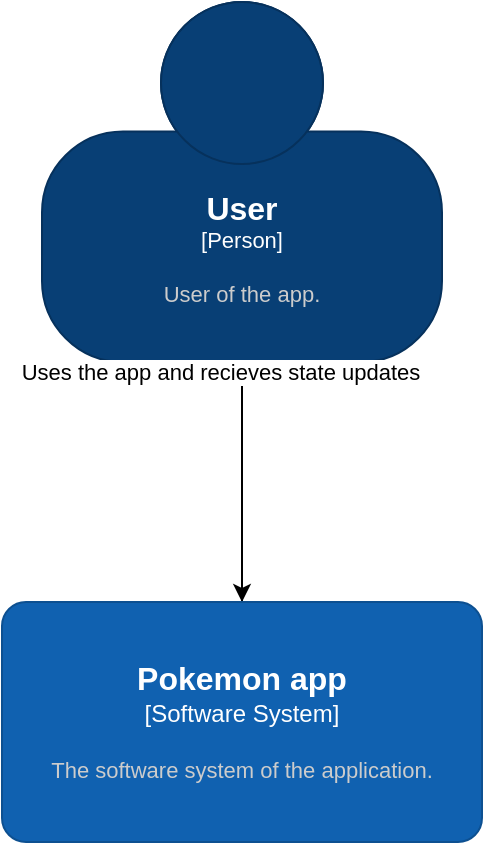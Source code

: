 <mxfile version="21.2.1" type="device" pages="4">
  <diagram name="C1" id="8MVOq1HmXoYHHQNI9PbS">
    <mxGraphModel dx="1114" dy="1764" grid="1" gridSize="10" guides="1" tooltips="1" connect="1" arrows="1" fold="1" page="1" pageScale="1" pageWidth="850" pageHeight="1100" math="0" shadow="0">
      <root>
        <mxCell id="0" />
        <mxCell id="1" parent="0" />
        <mxCell id="zSsqtlIcZaBQLs2NY65V-3" style="edgeStyle=orthogonalEdgeStyle;rounded=0;orthogonalLoop=1;jettySize=auto;html=1;exitX=0.5;exitY=1;exitDx=0;exitDy=0;exitPerimeter=0;entryX=0.5;entryY=0;entryDx=0;entryDy=0;entryPerimeter=0;" parent="1" source="zSsqtlIcZaBQLs2NY65V-4" target="zSsqtlIcZaBQLs2NY65V-8" edge="1">
          <mxGeometry relative="1" as="geometry" />
        </mxCell>
        <object placeholders="1" c4Name="User" c4Type="Person" c4Description="User of the app." label="&lt;font style=&quot;font-size: 16px&quot;&gt;&lt;b&gt;%c4Name%&lt;/b&gt;&lt;/font&gt;&lt;div&gt;[%c4Type%]&lt;/div&gt;&lt;br&gt;&lt;div&gt;&lt;font style=&quot;font-size: 11px&quot;&gt;&lt;font color=&quot;#cccccc&quot;&gt;%c4Description%&lt;/font&gt;&lt;/div&gt;" id="zSsqtlIcZaBQLs2NY65V-4">
          <mxCell style="html=1;fontSize=11;dashed=0;whiteSpace=wrap;fillColor=#083F75;strokeColor=#06315C;fontColor=#ffffff;shape=mxgraph.c4.person2;align=center;metaEdit=1;points=[[0.5,0,0],[1,0.5,0],[1,0.75,0],[0.75,1,0],[0.5,1,0],[0.25,1,0],[0,0.75,0],[0,0.5,0]];resizable=0;" parent="1" vertex="1">
            <mxGeometry x="325" y="-1090" width="200" height="180" as="geometry" />
          </mxCell>
        </object>
        <mxCell id="zSsqtlIcZaBQLs2NY65V-5" style="edgeStyle=orthogonalEdgeStyle;rounded=0;orthogonalLoop=1;jettySize=auto;html=1;exitX=0.5;exitY=0;exitDx=0;exitDy=0;exitPerimeter=0;entryX=0.5;entryY=1;entryDx=0;entryDy=0;entryPerimeter=0;" parent="1" source="zSsqtlIcZaBQLs2NY65V-8" target="zSsqtlIcZaBQLs2NY65V-4" edge="1">
          <mxGeometry relative="1" as="geometry" />
        </mxCell>
        <mxCell id="zSsqtlIcZaBQLs2NY65V-6" value="Uses the app and recieves state updates" style="edgeLabel;html=1;align=center;verticalAlign=middle;resizable=0;points=[];" parent="zSsqtlIcZaBQLs2NY65V-5" vertex="1" connectable="0">
          <mxGeometry x="0.562" y="-3" relative="1" as="geometry">
            <mxPoint x="-14" y="-22" as="offset" />
          </mxGeometry>
        </mxCell>
        <object placeholders="1" c4Name="Pokemon app" c4Type="Software System" c4Description="The software system of the application. " label="&lt;font style=&quot;font-size: 16px&quot;&gt;&lt;b&gt;%c4Name%&lt;/b&gt;&lt;/font&gt;&lt;div&gt;[%c4Type%]&lt;/div&gt;&lt;br&gt;&lt;div&gt;&lt;font style=&quot;font-size: 11px&quot;&gt;&lt;font color=&quot;#cccccc&quot;&gt;%c4Description%&lt;/font&gt;&lt;/div&gt;" id="zSsqtlIcZaBQLs2NY65V-8">
          <mxCell style="rounded=1;whiteSpace=wrap;html=1;labelBackgroundColor=none;fillColor=#1061B0;fontColor=#ffffff;align=center;arcSize=10;strokeColor=#0D5091;metaEdit=1;resizable=0;points=[[0.25,0,0],[0.5,0,0],[0.75,0,0],[1,0.25,0],[1,0.5,0],[1,0.75,0],[0.75,1,0],[0.5,1,0],[0.25,1,0],[0,0.75,0],[0,0.5,0],[0,0.25,0]];" parent="1" vertex="1">
            <mxGeometry x="305" y="-790" width="240" height="120" as="geometry" />
          </mxCell>
        </object>
      </root>
    </mxGraphModel>
  </diagram>
  <diagram id="SjDclsCZJjKEt1nuXlrq" name="C2">
    <mxGraphModel dx="1114" dy="1764" grid="1" gridSize="10" guides="1" tooltips="1" connect="1" arrows="1" fold="1" page="1" pageScale="1" pageWidth="850" pageHeight="1100" math="0" shadow="0">
      <root>
        <mxCell id="0" />
        <mxCell id="1" parent="0" />
        <object placeholders="1" c4Name="Backend" c4Type="Container" c4Technology="SpringBoot" c4Description="Provides shop functionality via a JSON HTTP API. " label="&lt;font style=&quot;font-size: 16px&quot;&gt;&lt;b&gt;%c4Name%&lt;/b&gt;&lt;/font&gt;&lt;div&gt;[%c4Type%: %c4Technology%]&lt;/div&gt;&lt;br&gt;&lt;div&gt;&lt;font style=&quot;font-size: 11px&quot;&gt;&lt;font color=&quot;#E6E6E6&quot;&gt;%c4Description%&lt;/font&gt;&lt;/div&gt;" id="KprDy9eZO0sCTN7l6DHY-1">
          <mxCell style="rounded=1;whiteSpace=wrap;html=1;fontSize=11;labelBackgroundColor=none;fillColor=#23A2D9;fontColor=#ffffff;align=center;arcSize=10;strokeColor=#0E7DAD;metaEdit=1;resizable=0;points=[[0.25,0,0],[0.5,0,0],[0.75,0,0],[1,0.25,0],[1,0.5,0],[1,0.75,0],[0.75,1,0],[0.5,1,0],[0.25,1,0],[0,0.75,0],[0,0.5,0],[0,0.25,0]];" parent="1" vertex="1">
            <mxGeometry x="305" y="-550" width="240" height="120" as="geometry" />
          </mxCell>
        </object>
        <mxCell id="pn4jC3tAD6fIa4eF91cv-1" style="edgeStyle=orthogonalEdgeStyle;rounded=0;orthogonalLoop=1;jettySize=auto;html=1;exitX=0.5;exitY=0;exitDx=0;exitDy=0;exitPerimeter=0;entryX=0.5;entryY=1;entryDx=0;entryDy=0;entryPerimeter=0;" parent="1" source="KprDy9eZO0sCTN7l6DHY-2" target="IVuw1vBNnSeU2is--Sot-2" edge="1">
          <mxGeometry relative="1" as="geometry" />
        </mxCell>
        <object placeholders="1" c4Name="Postman" c4Type="Container" c4Technology="Postman" c4Description="Provides all the shop functionality for the users via the web browser. " label="&lt;font style=&quot;font-size: 16px&quot;&gt;&lt;b&gt;%c4Name%&lt;/b&gt;&lt;/font&gt;&lt;div&gt;[%c4Type%: %c4Technology%]&lt;/div&gt;&lt;br&gt;&lt;div&gt;&lt;font style=&quot;font-size: 11px&quot;&gt;&lt;font color=&quot;#E6E6E6&quot;&gt;%c4Description%&lt;/font&gt;&lt;/div&gt;" id="KprDy9eZO0sCTN7l6DHY-2">
          <mxCell style="rounded=1;whiteSpace=wrap;html=1;fontSize=11;labelBackgroundColor=none;fillColor=#23A2D9;fontColor=#ffffff;align=center;arcSize=10;strokeColor=#0E7DAD;metaEdit=1;resizable=0;points=[[0.25,0,0],[0.5,0,0],[0.75,0,0],[1,0.25,0],[1,0.5,0],[1,0.75,0],[0.75,1,0],[0.5,1,0],[0.25,1,0],[0,0.75,0],[0,0.5,0],[0,0.25,0]];" parent="1" vertex="1">
            <mxGeometry x="305" y="-780" width="240" height="120" as="geometry" />
          </mxCell>
        </object>
        <object placeholders="1" c4Type="Relationship" c4Technology="JSON/HTTP" c4Description="Makes API calls" label="&lt;div style=&quot;text-align: left&quot;&gt;&lt;div style=&quot;text-align: center&quot;&gt;&lt;b&gt;%c4Description%&lt;/b&gt;&lt;/div&gt;&lt;div style=&quot;text-align: center&quot;&gt;[%c4Technology%]&lt;/div&gt;&lt;/div&gt;" id="KprDy9eZO0sCTN7l6DHY-4">
          <mxCell style="endArrow=blockThin;html=1;fontSize=10;fontColor=#404040;strokeWidth=1;endFill=1;strokeColor=#828282;elbow=vertical;metaEdit=1;endSize=14;startSize=14;jumpStyle=arc;jumpSize=16;rounded=0;edgeStyle=orthogonalEdgeStyle;exitX=0.75;exitY=1;exitDx=0;exitDy=0;exitPerimeter=0;entryX=0.75;entryY=0;entryDx=0;entryDy=0;entryPerimeter=0;" parent="1" source="KprDy9eZO0sCTN7l6DHY-2" target="KprDy9eZO0sCTN7l6DHY-1" edge="1">
            <mxGeometry width="240" relative="1" as="geometry">
              <mxPoint x="300" y="-450" as="sourcePoint" />
              <mxPoint x="460" y="-580" as="targetPoint" />
            </mxGeometry>
          </mxCell>
        </object>
        <object placeholders="1" c4Type="Relationship" c4Technology="JSON/HTTP" c4Description="Sends back the results" label="&lt;div style=&quot;text-align: left&quot;&gt;&lt;div style=&quot;text-align: center&quot;&gt;&lt;b&gt;%c4Description%&lt;/b&gt;&lt;/div&gt;&lt;div style=&quot;text-align: center&quot;&gt;[%c4Technology%]&lt;/div&gt;&lt;/div&gt;" id="KprDy9eZO0sCTN7l6DHY-5">
          <mxCell style="endArrow=blockThin;html=1;fontSize=10;fontColor=#404040;strokeWidth=1;endFill=1;strokeColor=#828282;elbow=vertical;metaEdit=1;endSize=14;startSize=14;jumpStyle=arc;jumpSize=16;rounded=0;edgeStyle=orthogonalEdgeStyle;entryX=0.25;entryY=1;entryDx=0;entryDy=0;entryPerimeter=0;exitX=0.25;exitY=0;exitDx=0;exitDy=0;exitPerimeter=0;" parent="1" source="KprDy9eZO0sCTN7l6DHY-1" target="KprDy9eZO0sCTN7l6DHY-2" edge="1">
            <mxGeometry width="240" relative="1" as="geometry">
              <mxPoint x="300" y="-550" as="sourcePoint" />
              <mxPoint x="540" y="-550" as="targetPoint" />
            </mxGeometry>
          </mxCell>
        </object>
        <mxCell id="pn4jC3tAD6fIa4eF91cv-2" style="edgeStyle=orthogonalEdgeStyle;rounded=0;orthogonalLoop=1;jettySize=auto;html=1;exitX=0.5;exitY=1;exitDx=0;exitDy=0;exitPerimeter=0;entryX=0.5;entryY=0;entryDx=0;entryDy=0;entryPerimeter=0;" parent="1" source="IVuw1vBNnSeU2is--Sot-2" target="KprDy9eZO0sCTN7l6DHY-2" edge="1">
          <mxGeometry relative="1" as="geometry" />
        </mxCell>
        <object placeholders="1" c4Name="User" c4Type="Person" c4Description="User of the app." label="&lt;font style=&quot;font-size: 16px&quot;&gt;&lt;b&gt;%c4Name%&lt;/b&gt;&lt;/font&gt;&lt;div&gt;[%c4Type%]&lt;/div&gt;&lt;br&gt;&lt;div&gt;&lt;font style=&quot;font-size: 11px&quot;&gt;&lt;font color=&quot;#cccccc&quot;&gt;%c4Description%&lt;/font&gt;&lt;/div&gt;" id="IVuw1vBNnSeU2is--Sot-2">
          <mxCell style="html=1;fontSize=11;dashed=0;whiteSpace=wrap;fillColor=#083F75;strokeColor=#06315C;fontColor=#ffffff;shape=mxgraph.c4.person2;align=center;metaEdit=1;points=[[0.5,0,0],[1,0.5,0],[1,0.75,0],[0.75,1,0],[0.5,1,0],[0.25,1,0],[0,0.75,0],[0,0.5,0]];resizable=0;" parent="1" vertex="1">
            <mxGeometry x="325" y="-1080" width="200" height="180" as="geometry" />
          </mxCell>
        </object>
        <mxCell id="pn4jC3tAD6fIa4eF91cv-7" value="Receives information" style="text;html=1;align=center;verticalAlign=middle;resizable=0;points=[];autosize=1;strokeColor=none;fillColor=none;" parent="1" vertex="1">
          <mxGeometry x="440" y="-890" width="140" height="30" as="geometry" />
        </mxCell>
        <object placeholders="1" c4Name="Pokemon Software" c4Type="ContainerScopeBoundary" c4Application="Frontend and backend for the application." label="&lt;font style=&quot;font-size: 16px&quot;&gt;&lt;b&gt;&lt;div style=&quot;text-align: left&quot;&gt;%c4Name%&lt;/div&gt;&lt;/b&gt;&lt;/font&gt;&lt;div style=&quot;text-align: left&quot;&gt;[%c4Application%]&lt;/div&gt;" id="pn4jC3tAD6fIa4eF91cv-11">
          <mxCell style="rounded=1;fontSize=11;whiteSpace=wrap;html=1;dashed=1;arcSize=20;fillColor=none;strokeColor=#666666;fontColor=#333333;labelBackgroundColor=none;align=left;verticalAlign=bottom;labelBorderColor=none;spacingTop=0;spacing=10;dashPattern=8 4;metaEdit=1;rotatable=0;perimeter=rectanglePerimeter;noLabel=0;labelPadding=0;allowArrows=0;connectable=0;expand=0;recursiveResize=0;editable=1;pointerEvents=0;absoluteArcSize=1;points=[[0.25,0,0],[0.5,0,0],[0.75,0,0],[1,0.25,0],[1,0.5,0],[1,0.75,0],[0.75,1,0],[0.5,1,0],[0.25,1,0],[0,0.75,0],[0,0.5,0],[0,0.25,0]];" parent="1" vertex="1">
            <mxGeometry x="20" y="-850" width="820" height="490" as="geometry" />
          </mxCell>
        </object>
      </root>
    </mxGraphModel>
  </diagram>
  <diagram id="FX2rTHm1QO31dYUtyFR1" name="C3">
    <mxGraphModel dx="3635" dy="4960" grid="1" gridSize="10" guides="1" tooltips="1" connect="1" arrows="1" fold="1" page="1" pageScale="1" pageWidth="850" pageHeight="1100" math="0" shadow="0">
      <root>
        <mxCell id="0" />
        <mxCell id="1" parent="0" />
        <mxCell id="9EYC6RUBa266aOd_Kykf-4" style="edgeStyle=orthogonalEdgeStyle;rounded=0;orthogonalLoop=1;jettySize=auto;html=1;exitX=0.5;exitY=0;exitDx=0;exitDy=0;exitPerimeter=0;entryX=0.5;entryY=1;entryDx=0;entryDy=0;entryPerimeter=0;" parent="1" source="ywjeUytLmP5U-kLldQS3-1" target="QT4nGAo_c9j9iThEfq_5-2" edge="1">
          <mxGeometry relative="1" as="geometry">
            <mxPoint x="-130" y="-2930" as="sourcePoint" />
          </mxGeometry>
        </mxCell>
        <object placeholders="1" c4Name="Backend" c4Type="ContainerScopeBoundary" c4Application="Event-Driven architecture for the backend" label="&lt;font style=&quot;font-size: 16px&quot;&gt;&lt;b&gt;&lt;div style=&quot;text-align: left&quot;&gt;%c4Name%&lt;/div&gt;&lt;/b&gt;&lt;/font&gt;&lt;div style=&quot;text-align: left&quot;&gt;[%c4Application%]&lt;/div&gt;" id="CtMVUZP70A-BPa2xKwNu-11">
          <mxCell style="rounded=1;fontSize=11;whiteSpace=wrap;html=1;dashed=1;arcSize=20;fillColor=none;strokeColor=#666666;fontColor=#333333;labelBackgroundColor=none;align=left;verticalAlign=bottom;labelBorderColor=none;spacingTop=0;spacing=10;dashPattern=8 4;metaEdit=1;rotatable=0;perimeter=rectanglePerimeter;noLabel=0;labelPadding=0;allowArrows=0;connectable=0;expand=0;recursiveResize=0;editable=1;pointerEvents=0;absoluteArcSize=1;points=[[0.25,0,0],[0.5,0,0],[0.75,0,0],[1,0.25,0],[1,0.5,0],[1,0.75,0],[0.75,1,0],[0.5,1,0],[0.25,1,0],[0,0.75,0],[0,0.5,0],[0,0.25,0]];" parent="1" vertex="1">
            <mxGeometry x="-820" y="-2880" width="680" height="640" as="geometry" />
          </mxCell>
        </object>
        <mxCell id="9EYC6RUBa266aOd_Kykf-1" style="edgeStyle=orthogonalEdgeStyle;rounded=0;orthogonalLoop=1;jettySize=auto;html=1;exitX=0.5;exitY=1;exitDx=0;exitDy=0;exitPerimeter=0;entryX=0.5;entryY=0;entryDx=0;entryDy=0;entryPerimeter=0;" parent="1" source="QT4nGAo_c9j9iThEfq_5-2" target="ywjeUytLmP5U-kLldQS3-1" edge="1">
          <mxGeometry relative="1" as="geometry">
            <mxPoint x="-130" y="-2930" as="targetPoint" />
          </mxGeometry>
        </mxCell>
        <object placeholders="1" c4Name="User" c4Type="Person" c4Description="User of the app." label="&lt;font style=&quot;font-size: 16px&quot;&gt;&lt;b&gt;%c4Name%&lt;/b&gt;&lt;/font&gt;&lt;div&gt;[%c4Type%]&lt;/div&gt;&lt;br&gt;&lt;div&gt;&lt;font style=&quot;font-size: 11px&quot;&gt;&lt;font color=&quot;#cccccc&quot;&gt;%c4Description%&lt;/font&gt;&lt;/div&gt;" id="QT4nGAo_c9j9iThEfq_5-2">
          <mxCell style="html=1;fontSize=11;dashed=0;whiteSpace=wrap;fillColor=#083F75;strokeColor=#06315C;fontColor=#ffffff;shape=mxgraph.c4.person2;align=center;metaEdit=1;points=[[0.5,0,0],[1,0.5,0],[1,0.75,0],[0.75,1,0],[0.5,1,0],[0.25,1,0],[0,0.75,0],[0,0.5,0]];resizable=0;" parent="1" vertex="1">
            <mxGeometry x="-525" y="-3290" width="200" height="180" as="geometry" />
          </mxCell>
        </object>
        <mxCell id="ASl6D_OTHUZf6s3knK86-15" style="edgeStyle=orthogonalEdgeStyle;rounded=0;orthogonalLoop=1;jettySize=auto;html=1;exitX=0.5;exitY=0;exitDx=0;exitDy=0;exitPerimeter=0;entryX=0.5;entryY=1;entryDx=0;entryDy=0;entryPerimeter=0;" parent="1" target="ywjeUytLmP5U-kLldQS3-1" edge="1">
          <mxGeometry relative="1" as="geometry">
            <mxPoint x="-425" y="-2770" as="sourcePoint" />
            <mxPoint x="-130" y="-2810" as="targetPoint" />
          </mxGeometry>
        </mxCell>
        <object placeholders="1" c4Name="Pokemon service" c4Type="Component" c4Technology="Spring Boot" c4Description="Microservice for pokemons" label="&lt;font style=&quot;font-size: 16px&quot;&gt;&lt;b&gt;%c4Name%&lt;/b&gt;&lt;/font&gt;&lt;div&gt;[%c4Type%: %c4Technology%]&lt;/div&gt;&lt;br&gt;&lt;div&gt;&lt;font style=&quot;font-size: 11px&quot;&gt;%c4Description%&lt;/font&gt;&lt;/div&gt;" id="ASl6D_OTHUZf6s3knK86-3">
          <mxCell style="rounded=1;whiteSpace=wrap;html=1;labelBackgroundColor=none;fillColor=#63BEF2;fontColor=#ffffff;align=center;arcSize=6;strokeColor=#2086C9;metaEdit=1;resizable=0;points=[[0.25,0,0],[0.5,0,0],[0.75,0,0],[1,0.25,0],[1,0.5,0],[1,0.75,0],[0.75,1,0],[0.5,1,0],[0.25,1,0],[0,0.75,0],[0,0.5,0],[0,0.25,0]];" parent="1" vertex="1">
            <mxGeometry x="-545" y="-2770" width="240" height="120" as="geometry" />
          </mxCell>
        </object>
        <mxCell id="cCGwlsgGKZ8BHrzaFk8I-6" value="" style="endArrow=none;html=1;rounded=0;strokeWidth=5;" parent="1" edge="1">
          <mxGeometry width="50" height="50" relative="1" as="geometry">
            <mxPoint x="-830" y="-2820" as="sourcePoint" />
            <mxPoint x="-90" y="-2820" as="targetPoint" />
          </mxGeometry>
        </mxCell>
        <mxCell id="cCGwlsgGKZ8BHrzaFk8I-20" style="edgeStyle=orthogonalEdgeStyle;rounded=0;orthogonalLoop=1;jettySize=auto;html=1;entryX=0.5;entryY=0;entryDx=0;entryDy=0;entryPerimeter=0;exitX=0.5;exitY=1;exitDx=0;exitDy=0;exitPerimeter=0;" parent="1" source="ASl6D_OTHUZf6s3knK86-3" target="cCGwlsgGKZ8BHrzaFk8I-22" edge="1">
          <mxGeometry relative="1" as="geometry">
            <mxPoint x="-190" y="-2390" as="sourcePoint" />
          </mxGeometry>
        </mxCell>
        <mxCell id="cCGwlsgGKZ8BHrzaFk8I-21" value="" style="group" parent="1" vertex="1" connectable="0">
          <mxGeometry x="-455" y="-2600" width="60" height="80" as="geometry" />
        </mxCell>
        <mxCell id="cCGwlsgGKZ8BHrzaFk8I-22" value="H2" style="shape=cylinder3;whiteSpace=wrap;html=1;boundedLbl=1;backgroundOutline=1;size=15;" parent="cCGwlsgGKZ8BHrzaFk8I-21" vertex="1">
          <mxGeometry width="60" height="80" as="geometry" />
        </mxCell>
        <mxCell id="5kXDSxE3GhP2ZR7mzfhk-10" value="" style="group" parent="1" vertex="1" connectable="0">
          <mxGeometry x="-610" y="-2440" width="480" height="200" as="geometry" />
        </mxCell>
        <mxCell id="cCGwlsgGKZ8BHrzaFk8I-8" value="" style="shape=cylinder3;whiteSpace=wrap;html=1;boundedLbl=1;backgroundOutline=1;size=15;rotation=90;" parent="5kXDSxE3GhP2ZR7mzfhk-10" vertex="1">
          <mxGeometry x="174.282" y="-116.667" width="16.723" height="244.792" as="geometry" />
        </mxCell>
        <mxCell id="cCGwlsgGKZ8BHrzaFk8I-9" value="&lt;font style=&quot;font-size: 30px;&quot;&gt;Event bus&lt;/font&gt;" style="text;html=1;strokeColor=none;fillColor=none;align=center;verticalAlign=middle;whiteSpace=wrap;rounded=0;" parent="5kXDSxE3GhP2ZR7mzfhk-10" vertex="1">
          <mxGeometry x="144.633" y="-6.767" width="68.701" height="25" as="geometry" />
        </mxCell>
        <mxCell id="06XWM1-rlRpR9Lk2RsHT-4" value="" style="shape=image;verticalLabelPosition=bottom;labelBackgroundColor=default;verticalAlign=top;aspect=fixed;imageAspect=0;image=https://static.vecteezy.com/system/resources/previews/004/999/412/non_2x/mail-icon-envelope-sign-email-symbol-free-vector.jpg;" parent="5kXDSxE3GhP2ZR7mzfhk-10" vertex="1">
          <mxGeometry x="187.256" y="33.333" width="26.077" height="21.695" as="geometry" />
        </mxCell>
        <mxCell id="cCGwlsgGKZ8BHrzaFk8I-7" value="" style="shape=image;verticalLabelPosition=bottom;labelBackgroundColor=default;verticalAlign=top;aspect=fixed;imageAspect=0;image=https://herve.beraud.io/images/blog/rabbitmq.png;" parent="5kXDSxE3GhP2ZR7mzfhk-10" vertex="1">
          <mxGeometry x="145" y="83.33" width="80.01" height="80.01" as="geometry" />
        </mxCell>
        <mxCell id="06XWM1-rlRpR9Lk2RsHT-7" style="edgeStyle=orthogonalEdgeStyle;rounded=0;orthogonalLoop=1;jettySize=auto;html=1;exitX=1;exitY=0.5;exitDx=0;exitDy=0;exitPerimeter=0;entryX=0.5;entryY=0;entryDx=0;entryDy=0;" parent="5kXDSxE3GhP2ZR7mzfhk-10" source="cCGwlsgGKZ8BHrzaFk8I-8" target="cCGwlsgGKZ8BHrzaFk8I-7" edge="1">
          <mxGeometry relative="1" as="geometry" />
        </mxCell>
        <object placeholders="1" c4Name="Pokemon microservice" c4Type="ContainerScopeBoundary" c4Application="Event-Driven Architecture" label="&lt;font style=&quot;font-size: 16px&quot;&gt;&lt;b&gt;&lt;div style=&quot;text-align: left&quot;&gt;%c4Name%&lt;/div&gt;&lt;/b&gt;&lt;/font&gt;&lt;div style=&quot;text-align: left&quot;&gt;[%c4Application%]&lt;/div&gt;" id="5kXDSxE3GhP2ZR7mzfhk-13">
          <mxCell style="rounded=1;fontSize=11;whiteSpace=wrap;html=1;dashed=1;arcSize=20;fillColor=none;strokeColor=#666666;fontColor=#333333;labelBackgroundColor=none;align=left;verticalAlign=bottom;labelBorderColor=none;spacingTop=0;spacing=10;dashPattern=8 4;metaEdit=1;rotatable=0;perimeter=rectanglePerimeter;noLabel=0;labelPadding=0;allowArrows=0;connectable=0;expand=0;recursiveResize=0;editable=1;pointerEvents=0;absoluteArcSize=1;points=[[0.25,0,0],[0.5,0,0],[0.75,0,0],[1,0.25,0],[1,0.5,0],[1,0.75,0],[0.75,1,0],[0.5,1,0],[0.25,1,0],[0,0.75,0],[0,0.5,0],[0,0.25,0]];" parent="1" vertex="1">
            <mxGeometry x="-555" y="-2800" width="260" height="330" as="geometry" />
          </mxCell>
        </object>
        <mxCell id="5kXDSxE3GhP2ZR7mzfhk-22" value="" style="endArrow=classic;html=1;rounded=0;entryX=-0.005;entryY=0.466;entryDx=0;entryDy=0;entryPerimeter=0;" parent="1" target="cCGwlsgGKZ8BHrzaFk8I-8" edge="1">
          <mxGeometry width="50" height="50" relative="1" as="geometry">
            <mxPoint x="-420" y="-2470" as="sourcePoint" />
            <mxPoint x="-84.5" y="-1949" as="targetPoint" />
          </mxGeometry>
        </mxCell>
        <mxCell id="ECq899EOcW_fsSjNdmle-1" value="&lt;font style=&quot;font-size: 30px;&quot;&gt;8080 port&lt;/font&gt;" style="text;html=1;strokeColor=none;fillColor=none;align=center;verticalAlign=middle;whiteSpace=wrap;rounded=0;" parent="1" vertex="1">
          <mxGeometry x="-814.02" y="-2870" width="180" height="30" as="geometry" />
        </mxCell>
        <mxCell id="06XWM1-rlRpR9Lk2RsHT-10" value="" style="shape=image;verticalLabelPosition=bottom;labelBackgroundColor=default;verticalAlign=top;aspect=fixed;imageAspect=0;image=https://static-00.iconduck.com/assets.00/docker-icon-512x438-ga1hb37h.png;" parent="1" vertex="1">
          <mxGeometry x="-800" y="-2720" width="151.96" height="130" as="geometry" />
        </mxCell>
        <mxCell id="SmKAQEu2GrNXps3sv_oT-1" value="" style="edgeStyle=orthogonalEdgeStyle;rounded=0;orthogonalLoop=1;jettySize=auto;html=1;exitX=0.5;exitY=1;exitDx=0;exitDy=0;exitPerimeter=0;" edge="1" parent="1" source="ywjeUytLmP5U-kLldQS3-1">
          <mxGeometry relative="1" as="geometry">
            <mxPoint x="-425" y="-2770" as="targetPoint" />
          </mxGeometry>
        </mxCell>
        <object placeholders="1" c4Name="Postman" c4Type="Container" c4Technology="Postman" c4Description="Provides all the shop functionality for the users via the web browser. " label="&lt;font style=&quot;font-size: 16px&quot;&gt;&lt;b&gt;%c4Name%&lt;/b&gt;&lt;/font&gt;&lt;div&gt;[%c4Type%: %c4Technology%]&lt;/div&gt;&lt;br&gt;&lt;div&gt;&lt;font style=&quot;font-size: 11px&quot;&gt;&lt;font color=&quot;#E6E6E6&quot;&gt;%c4Description%&lt;/font&gt;&lt;/div&gt;" id="ywjeUytLmP5U-kLldQS3-1">
          <mxCell style="rounded=1;whiteSpace=wrap;html=1;fontSize=11;labelBackgroundColor=none;fillColor=#23A2D9;fontColor=#ffffff;align=center;arcSize=10;strokeColor=#0E7DAD;metaEdit=1;resizable=0;points=[[0.25,0,0],[0.5,0,0],[0.75,0,0],[1,0.25,0],[1,0.5,0],[1,0.75,0],[0.75,1,0],[0.5,1,0],[0.25,1,0],[0,0.75,0],[0,0.5,0],[0,0.25,0]];" vertex="1" parent="1">
            <mxGeometry x="-545" y="-3030" width="240" height="120" as="geometry" />
          </mxCell>
        </object>
      </root>
    </mxGraphModel>
  </diagram>
  <diagram id="MnlxMG0iYaFycoC2HxzM" name="C4">
    <mxGraphModel dx="1964" dy="664" grid="1" gridSize="10" guides="1" tooltips="1" connect="1" arrows="1" fold="1" page="1" pageScale="1" pageWidth="850" pageHeight="1100" math="0" shadow="0">
      <root>
        <mxCell id="0" />
        <mxCell id="1" parent="0" />
        <mxCell id="LOMTkAXaB_DPwVk1oFJS-18" style="edgeStyle=orthogonalEdgeStyle;rounded=0;orthogonalLoop=1;jettySize=auto;html=1;exitX=0.25;exitY=0;exitDx=0;exitDy=0;entryX=0.25;entryY=1;entryDx=0;entryDy=0;entryPerimeter=0;" parent="1" source="LOMTkAXaB_DPwVk1oFJS-1" target="LOMTkAXaB_DPwVk1oFJS-10" edge="1">
          <mxGeometry relative="1" as="geometry" />
        </mxCell>
        <mxCell id="LOMTkAXaB_DPwVk1oFJS-19" style="edgeStyle=orthogonalEdgeStyle;rounded=0;orthogonalLoop=1;jettySize=auto;html=1;exitX=0.75;exitY=1;exitDx=0;exitDy=0;entryX=0.75;entryY=0;entryDx=0;entryDy=0;" parent="1" source="LOMTkAXaB_DPwVk1oFJS-1" target="LOMTkAXaB_DPwVk1oFJS-3" edge="1">
          <mxGeometry relative="1" as="geometry" />
        </mxCell>
        <mxCell id="hYnC4dkbTQturjPVkq6T-2" style="edgeStyle=orthogonalEdgeStyle;rounded=0;orthogonalLoop=1;jettySize=auto;html=1;exitX=0;exitY=0.5;exitDx=0;exitDy=0;entryX=1;entryY=0.5;entryDx=0;entryDy=0;" parent="1" source="LOMTkAXaB_DPwVk1oFJS-1" target="LOMTkAXaB_DPwVk1oFJS-13" edge="1">
          <mxGeometry relative="1" as="geometry" />
        </mxCell>
        <mxCell id="LOMTkAXaB_DPwVk1oFJS-1" value="Controller" style="swimlane;fontStyle=1;align=center;verticalAlign=top;childLayout=stackLayout;horizontal=1;startSize=26;horizontalStack=0;resizeParent=1;resizeParentMax=0;resizeLast=0;collapsible=1;marginBottom=0;fontSize=16;" parent="1" vertex="1" collapsed="1">
          <mxGeometry x="-515" y="210" width="160" height="30" as="geometry">
            <mxRectangle x="60" y="30" width="160" height="34" as="alternateBounds" />
          </mxGeometry>
        </mxCell>
        <mxCell id="LOMTkAXaB_DPwVk1oFJS-2" value="" style="line;strokeWidth=1;fillColor=none;align=left;verticalAlign=middle;spacingTop=-1;spacingLeft=3;spacingRight=3;rotatable=0;labelPosition=right;points=[];portConstraint=eastwest;strokeColor=inherit;fontSize=16;" parent="LOMTkAXaB_DPwVk1oFJS-1" vertex="1">
          <mxGeometry y="26" width="160" height="8" as="geometry" />
        </mxCell>
        <mxCell id="LOMTkAXaB_DPwVk1oFJS-20" style="edgeStyle=orthogonalEdgeStyle;rounded=0;orthogonalLoop=1;jettySize=auto;html=1;exitX=0.25;exitY=0;exitDx=0;exitDy=0;entryX=0.25;entryY=1;entryDx=0;entryDy=0;" parent="1" source="LOMTkAXaB_DPwVk1oFJS-3" target="LOMTkAXaB_DPwVk1oFJS-1" edge="1">
          <mxGeometry relative="1" as="geometry" />
        </mxCell>
        <mxCell id="LOMTkAXaB_DPwVk1oFJS-21" style="edgeStyle=orthogonalEdgeStyle;rounded=0;orthogonalLoop=1;jettySize=auto;html=1;exitX=0.75;exitY=1;exitDx=0;exitDy=0;entryX=0.75;entryY=0;entryDx=0;entryDy=0;" parent="1" source="LOMTkAXaB_DPwVk1oFJS-3" target="LOMTkAXaB_DPwVk1oFJS-4" edge="1">
          <mxGeometry relative="1" as="geometry" />
        </mxCell>
        <mxCell id="LH7I9CIvC9Tu15um2-T0-1" style="edgeStyle=orthogonalEdgeStyle;rounded=0;orthogonalLoop=1;jettySize=auto;html=1;exitX=1;exitY=0.5;exitDx=0;exitDy=0;entryX=0;entryY=0.5;entryDx=0;entryDy=0;entryPerimeter=0;" parent="1" source="LOMTkAXaB_DPwVk1oFJS-6" target="LOMTkAXaB_DPwVk1oFJS-12" edge="1">
          <mxGeometry relative="1" as="geometry" />
        </mxCell>
        <mxCell id="qR3x_hVKmu4l3TCFqBUH-1" style="edgeStyle=orthogonalEdgeStyle;rounded=0;orthogonalLoop=1;jettySize=auto;html=1;exitX=1;exitY=0.5;exitDx=0;exitDy=0;entryX=0;entryY=0.5;entryDx=0;entryDy=0;entryPerimeter=0;" edge="1" parent="1" source="LOMTkAXaB_DPwVk1oFJS-3" target="nMwIYkGgcYTmFrvGuPRr-1">
          <mxGeometry relative="1" as="geometry" />
        </mxCell>
        <mxCell id="LOMTkAXaB_DPwVk1oFJS-3" value="«interface»&lt;br&gt;&lt;b&gt;IService&lt;/b&gt;" style="html=1;fontSize=16;" parent="1" vertex="1">
          <mxGeometry x="-515" y="300" width="160" height="50" as="geometry" />
        </mxCell>
        <mxCell id="LOMTkAXaB_DPwVk1oFJS-22" style="edgeStyle=orthogonalEdgeStyle;rounded=0;orthogonalLoop=1;jettySize=auto;html=1;exitX=0.25;exitY=0;exitDx=0;exitDy=0;entryX=0.25;entryY=1;entryDx=0;entryDy=0;" parent="1" source="LOMTkAXaB_DPwVk1oFJS-4" target="LOMTkAXaB_DPwVk1oFJS-3" edge="1">
          <mxGeometry relative="1" as="geometry" />
        </mxCell>
        <mxCell id="LOMTkAXaB_DPwVk1oFJS-23" style="edgeStyle=orthogonalEdgeStyle;rounded=0;orthogonalLoop=1;jettySize=auto;html=1;exitX=0.75;exitY=1;exitDx=0;exitDy=0;entryX=0.75;entryY=0;entryDx=0;entryDy=0;" parent="1" source="LOMTkAXaB_DPwVk1oFJS-4" target="LOMTkAXaB_DPwVk1oFJS-6" edge="1">
          <mxGeometry relative="1" as="geometry" />
        </mxCell>
        <mxCell id="LOMTkAXaB_DPwVk1oFJS-4" value="Service" style="swimlane;fontStyle=1;align=center;verticalAlign=top;childLayout=stackLayout;horizontal=1;startSize=26;horizontalStack=0;resizeParent=1;resizeParentMax=0;resizeLast=0;collapsible=1;marginBottom=0;fontSize=16;" parent="1" vertex="1" collapsed="1">
          <mxGeometry x="-515" y="410" width="160" height="30" as="geometry">
            <mxRectangle x="-200" y="240" width="160" height="34" as="alternateBounds" />
          </mxGeometry>
        </mxCell>
        <mxCell id="LOMTkAXaB_DPwVk1oFJS-5" value="" style="line;strokeWidth=1;fillColor=none;align=left;verticalAlign=middle;spacingTop=-1;spacingLeft=3;spacingRight=3;rotatable=0;labelPosition=right;points=[];portConstraint=eastwest;strokeColor=inherit;fontSize=16;" parent="LOMTkAXaB_DPwVk1oFJS-4" vertex="1">
          <mxGeometry y="26" width="160" height="8" as="geometry" />
        </mxCell>
        <mxCell id="LOMTkAXaB_DPwVk1oFJS-24" style="edgeStyle=orthogonalEdgeStyle;rounded=0;orthogonalLoop=1;jettySize=auto;html=1;exitX=0.25;exitY=0;exitDx=0;exitDy=0;entryX=0.25;entryY=1;entryDx=0;entryDy=0;" parent="1" source="LOMTkAXaB_DPwVk1oFJS-6" target="LOMTkAXaB_DPwVk1oFJS-4" edge="1">
          <mxGeometry relative="1" as="geometry" />
        </mxCell>
        <mxCell id="LOMTkAXaB_DPwVk1oFJS-6" value="«interface»&lt;br&gt;&lt;b&gt;IDal&lt;/b&gt;" style="html=1;fontSize=16;" parent="1" vertex="1">
          <mxGeometry x="-515" y="490" width="160" height="50" as="geometry" />
        </mxCell>
        <mxCell id="LOMTkAXaB_DPwVk1oFJS-27" style="edgeStyle=orthogonalEdgeStyle;rounded=0;orthogonalLoop=1;jettySize=auto;html=1;exitX=0.75;exitY=1;exitDx=0;exitDy=0;entryX=0.663;entryY=0.014;entryDx=0;entryDy=0;entryPerimeter=0;" parent="1" source="LOMTkAXaB_DPwVk1oFJS-6" target="LOMTkAXaB_DPwVk1oFJS-9" edge="1">
          <mxGeometry relative="1" as="geometry">
            <mxPoint x="-395" y="610" as="sourcePoint" />
          </mxGeometry>
        </mxCell>
        <mxCell id="LOMTkAXaB_DPwVk1oFJS-28" style="edgeStyle=orthogonalEdgeStyle;rounded=0;orthogonalLoop=1;jettySize=auto;html=1;exitX=0.333;exitY=-0.021;exitDx=0;exitDy=0;exitPerimeter=0;entryX=0.25;entryY=1;entryDx=0;entryDy=0;" parent="1" source="LOMTkAXaB_DPwVk1oFJS-9" target="LOMTkAXaB_DPwVk1oFJS-6" edge="1">
          <mxGeometry relative="1" as="geometry">
            <mxPoint x="-475" y="610" as="targetPoint" />
          </mxGeometry>
        </mxCell>
        <object placeholders="1" c4Type="Database" c4Container="Container" c4Technology="H2" c4Description="Database that will store the pokemons. " label="&lt;font style=&quot;font-size: 16px&quot;&gt;&lt;b&gt;%c4Type%&lt;/b&gt;&lt;/font&gt;&lt;div&gt;[%c4Container%:&amp;nbsp;%c4Technology%]&lt;/div&gt;&lt;br&gt;&lt;div&gt;&lt;font style=&quot;font-size: 11px&quot;&gt;&lt;font color=&quot;#E6E6E6&quot;&gt;%c4Description%&lt;/font&gt;&lt;/div&gt;" id="LOMTkAXaB_DPwVk1oFJS-9">
          <mxCell style="shape=cylinder3;size=15;whiteSpace=wrap;html=1;boundedLbl=1;rounded=0;labelBackgroundColor=none;fillColor=#23A2D9;fontSize=12;fontColor=#ffffff;align=center;strokeColor=#0E7DAD;metaEdit=1;points=[[0.5,0,0],[1,0.25,0],[1,0.5,0],[1,0.75,0],[0.5,1,0],[0,0.75,0],[0,0.5,0],[0,0.25,0]];resizable=0;" parent="1" vertex="1">
            <mxGeometry x="-555" y="710" width="240" height="120" as="geometry" />
          </mxCell>
        </object>
        <mxCell id="LOMTkAXaB_DPwVk1oFJS-17" style="edgeStyle=orthogonalEdgeStyle;rounded=0;orthogonalLoop=1;jettySize=auto;html=1;exitX=0.75;exitY=1;exitDx=0;exitDy=0;exitPerimeter=0;entryX=0.75;entryY=0;entryDx=0;entryDy=0;" parent="1" source="LOMTkAXaB_DPwVk1oFJS-10" target="LOMTkAXaB_DPwVk1oFJS-1" edge="1">
          <mxGeometry relative="1" as="geometry" />
        </mxCell>
        <object placeholders="1" c4Name="Postman" c4Type="Container" c4Technology="HTTP" c4Description="Postman" label="&lt;font style=&quot;font-size: 16px&quot;&gt;&lt;b&gt;%c4Name%&lt;/b&gt;&lt;/font&gt;&lt;div&gt;[%c4Type%: %c4Technology%]&lt;/div&gt;&lt;br&gt;&lt;div&gt;&lt;font style=&quot;font-size: 11px&quot;&gt;&lt;font color=&quot;#E6E6E6&quot;&gt;%c4Description%&lt;/font&gt;&lt;/div&gt;" id="LOMTkAXaB_DPwVk1oFJS-10">
          <mxCell style="rounded=1;whiteSpace=wrap;html=1;fontSize=11;labelBackgroundColor=none;fillColor=#23A2D9;fontColor=#ffffff;align=center;arcSize=10;strokeColor=#0E7DAD;metaEdit=1;resizable=0;points=[[0.25,0,0],[0.5,0,0],[0.75,0,0],[1,0.25,0],[1,0.5,0],[1,0.75,0],[0.75,1,0],[0.5,1,0],[0.25,1,0],[0,0.75,0],[0,0.5,0],[0,0.25,0]];" parent="1" vertex="1">
            <mxGeometry x="-555" y="20" width="240" height="120" as="geometry" />
          </mxCell>
        </object>
        <object placeholders="1" c4Name="Backend" c4Type="ContainerScopeBoundary" c4Application="3-tier architecture" label="&lt;font style=&quot;font-size: 16px&quot;&gt;&lt;b&gt;&lt;div style=&quot;text-align: left&quot;&gt;%c4Name%&lt;/div&gt;&lt;/b&gt;&lt;/font&gt;&lt;div style=&quot;text-align: left&quot;&gt;[%c4Application%]&lt;/div&gt;" id="LOMTkAXaB_DPwVk1oFJS-11">
          <mxCell style="rounded=1;fontSize=11;whiteSpace=wrap;html=1;dashed=1;arcSize=20;fillColor=none;strokeColor=#666666;fontColor=#333333;labelBackgroundColor=none;align=left;verticalAlign=bottom;labelBorderColor=none;spacingTop=0;spacing=10;dashPattern=8 4;metaEdit=1;rotatable=0;perimeter=rectanglePerimeter;noLabel=0;labelPadding=0;allowArrows=0;connectable=0;expand=0;recursiveResize=0;editable=1;pointerEvents=0;absoluteArcSize=1;points=[[0.25,0,0],[0.5,0,0],[0.75,0,0],[1,0.25,0],[1,0.5,0],[1,0.75,0],[0.75,1,0],[0.5,1,0],[0.25,1,0],[0,0.75,0],[0,0.5,0],[0,0.25,0]];" parent="1" vertex="1">
            <mxGeometry x="-800" y="170" width="530" height="520" as="geometry" />
          </mxCell>
        </object>
        <object placeholders="1" c4Name="JpaArchitecture" c4Type="Software System" c4Description="Methods and classes for the Jpa repository" label="&lt;font style=&quot;font-size: 16px&quot;&gt;&lt;b&gt;%c4Name%&lt;/b&gt;&lt;/font&gt;&lt;div&gt;[%c4Type%]&lt;/div&gt;&lt;br&gt;&lt;div&gt;&lt;font style=&quot;font-size: 11px&quot;&gt;&lt;font color=&quot;#cccccc&quot;&gt;%c4Description%&lt;/font&gt;&lt;/div&gt;" id="LOMTkAXaB_DPwVk1oFJS-12">
          <mxCell style="rounded=1;whiteSpace=wrap;html=1;labelBackgroundColor=none;fillColor=#8C8496;fontColor=#ffffff;align=center;arcSize=10;strokeColor=#736782;metaEdit=1;resizable=0;points=[[0.25,0,0],[0.5,0,0],[0.75,0,0],[1,0.25,0],[1,0.5,0],[1,0.75,0],[0.75,1,0],[0.5,1,0],[0.25,1,0],[0,0.75,0],[0,0.5,0],[0,0.25,0]];" parent="1" vertex="1">
            <mxGeometry x="-250" y="455" width="240" height="120" as="geometry" />
          </mxCell>
        </object>
        <mxCell id="LOMTkAXaB_DPwVk1oFJS-13" value="DTO classes" style="html=1;fontSize=16;" parent="1" vertex="1">
          <mxGeometry x="-760" y="200" width="160" height="50" as="geometry" />
        </mxCell>
        <mxCell id="LOMTkAXaB_DPwVk1oFJS-29" value="Implements" style="text;html=1;align=center;verticalAlign=middle;resizable=0;points=[];autosize=1;strokeColor=none;fillColor=none;" parent="1" vertex="1">
          <mxGeometry x="-570" y="370" width="90" height="30" as="geometry" />
        </mxCell>
        <mxCell id="LOMTkAXaB_DPwVk1oFJS-30" value="Implements" style="text;html=1;align=center;verticalAlign=middle;resizable=0;points=[];autosize=1;strokeColor=none;fillColor=none;" parent="1" vertex="1">
          <mxGeometry x="-565" y="600" width="90" height="30" as="geometry" />
        </mxCell>
        <mxCell id="LOMTkAXaB_DPwVk1oFJS-33" value="Returns data" style="text;html=1;strokeColor=none;fillColor=none;align=center;verticalAlign=middle;whiteSpace=wrap;rounded=0;" parent="1" vertex="1">
          <mxGeometry x="-575" y="450" width="100" height="30" as="geometry" />
        </mxCell>
        <mxCell id="LOMTkAXaB_DPwVk1oFJS-34" value="Returns data" style="text;html=1;strokeColor=none;fillColor=none;align=center;verticalAlign=middle;whiteSpace=wrap;rounded=0;" parent="1" vertex="1">
          <mxGeometry x="-575" y="250" width="100" height="30" as="geometry" />
        </mxCell>
        <mxCell id="LOMTkAXaB_DPwVk1oFJS-35" value="Uses" style="text;html=1;strokeColor=none;fillColor=none;align=center;verticalAlign=middle;whiteSpace=wrap;rounded=0;" parent="1" vertex="1">
          <mxGeometry x="-390" y="250" width="100" height="30" as="geometry" />
        </mxCell>
        <mxCell id="LOMTkAXaB_DPwVk1oFJS-36" value="Uses" style="text;html=1;strokeColor=none;fillColor=none;align=center;verticalAlign=middle;whiteSpace=wrap;rounded=0;" parent="1" vertex="1">
          <mxGeometry x="-390" y="360" width="100" height="30" as="geometry" />
        </mxCell>
        <mxCell id="LOMTkAXaB_DPwVk1oFJS-37" value="Uses" style="text;html=1;strokeColor=none;fillColor=none;align=center;verticalAlign=middle;whiteSpace=wrap;rounded=0;" parent="1" vertex="1">
          <mxGeometry x="-380" y="450" width="100" height="30" as="geometry" />
        </mxCell>
        <mxCell id="LOMTkAXaB_DPwVk1oFJS-38" value="Uses" style="text;html=1;strokeColor=none;fillColor=none;align=center;verticalAlign=middle;whiteSpace=wrap;rounded=0;" parent="1" vertex="1">
          <mxGeometry x="-415" y="575" width="100" height="30" as="geometry" />
        </mxCell>
        <object placeholders="1" c4Name="RabbitMQ" c4Type="Software System" c4Description="Broker for events. " label="&lt;font style=&quot;font-size: 16px&quot;&gt;&lt;b&gt;%c4Name%&lt;/b&gt;&lt;/font&gt;&lt;div&gt;[%c4Type%]&lt;/div&gt;&lt;br&gt;&lt;div&gt;&lt;font style=&quot;font-size: 11px&quot;&gt;&lt;font color=&quot;#cccccc&quot;&gt;%c4Description%&lt;/font&gt;&lt;/div&gt;" id="nMwIYkGgcYTmFrvGuPRr-1">
          <mxCell style="rounded=1;whiteSpace=wrap;html=1;labelBackgroundColor=none;fillColor=#8C8496;fontColor=#ffffff;align=center;arcSize=10;strokeColor=#736782;metaEdit=1;resizable=0;points=[[0.25,0,0],[0.5,0,0],[0.75,0,0],[1,0.25,0],[1,0.5,0],[1,0.75,0],[0.75,1,0],[0.5,1,0],[0.25,1,0],[0,0.75,0],[0,0.5,0],[0,0.25,0]];" parent="1" vertex="1">
            <mxGeometry x="-260" y="230" width="240" height="120" as="geometry" />
          </mxCell>
        </object>
        <mxCell id="nUmhl355JIWBPOuLCtMw-2" value="For some microservices, such as authentication, database is not required" style="text;html=1;strokeColor=none;fillColor=none;align=center;verticalAlign=middle;whiteSpace=wrap;rounded=0;" parent="1" vertex="1">
          <mxGeometry x="-315" y="760" width="255" height="30" as="geometry" />
        </mxCell>
      </root>
    </mxGraphModel>
  </diagram>
</mxfile>

